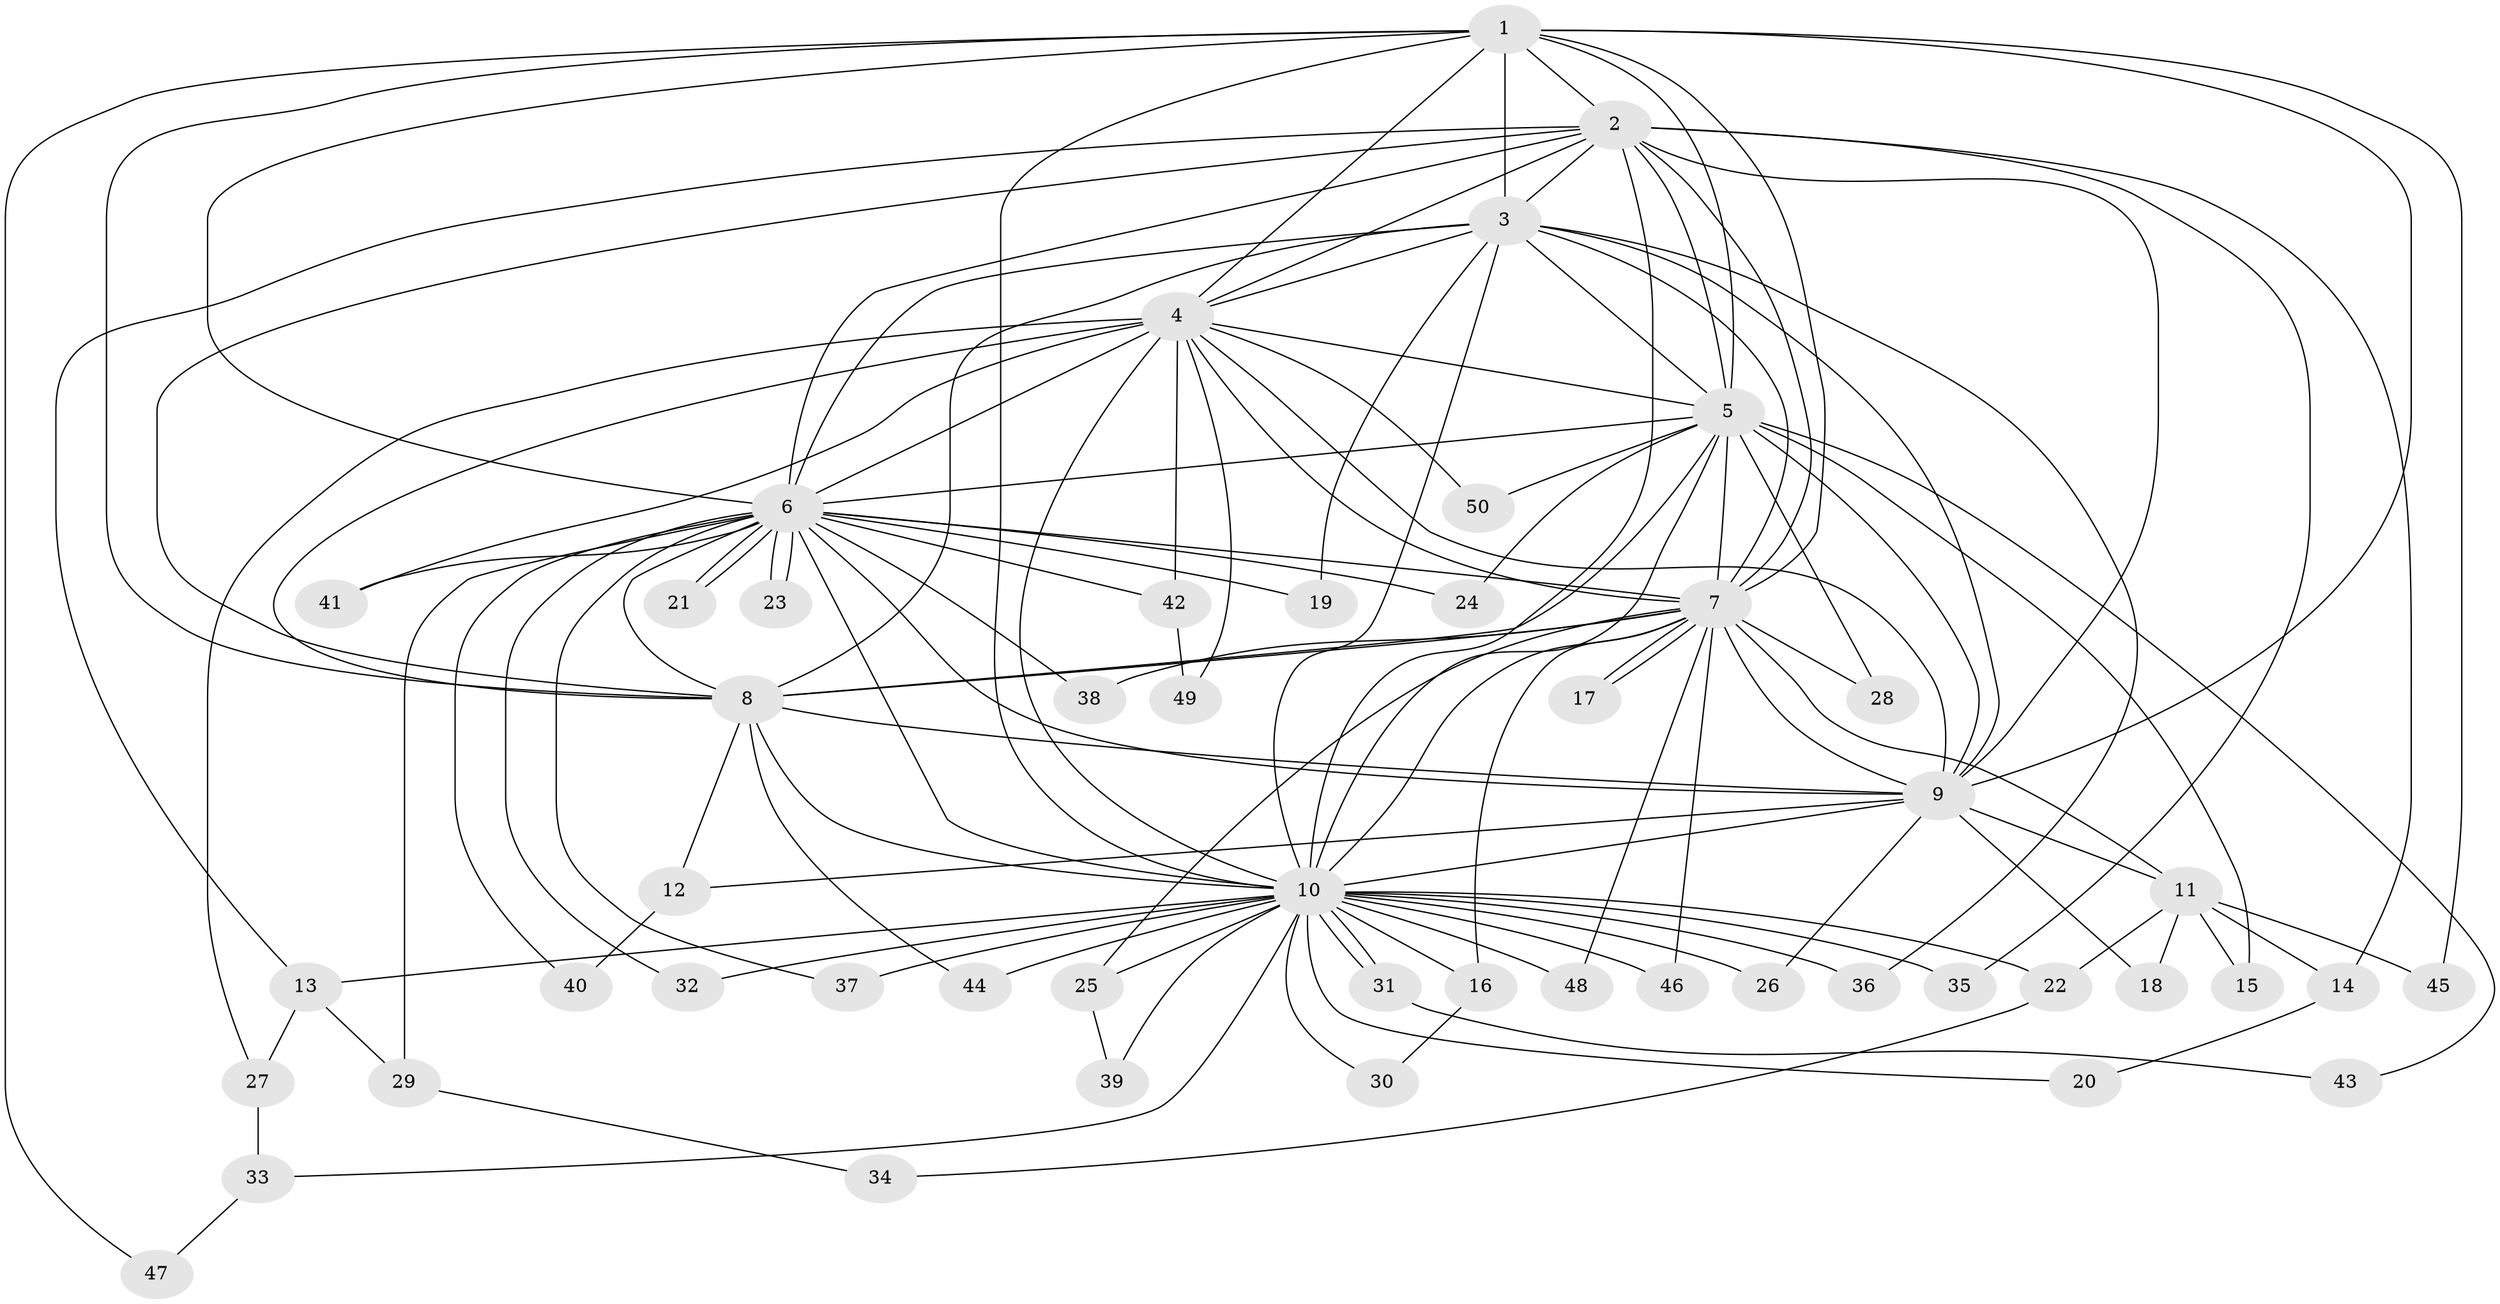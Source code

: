 // coarse degree distribution, {7: 0.04, 10: 0.04, 1: 0.44, 2: 0.4, 5: 0.04, 21: 0.04}
// Generated by graph-tools (version 1.1) at 2025/50/03/04/25 21:50:01]
// undirected, 50 vertices, 125 edges
graph export_dot {
graph [start="1"]
  node [color=gray90,style=filled];
  1;
  2;
  3;
  4;
  5;
  6;
  7;
  8;
  9;
  10;
  11;
  12;
  13;
  14;
  15;
  16;
  17;
  18;
  19;
  20;
  21;
  22;
  23;
  24;
  25;
  26;
  27;
  28;
  29;
  30;
  31;
  32;
  33;
  34;
  35;
  36;
  37;
  38;
  39;
  40;
  41;
  42;
  43;
  44;
  45;
  46;
  47;
  48;
  49;
  50;
  1 -- 2;
  1 -- 3;
  1 -- 4;
  1 -- 5;
  1 -- 6;
  1 -- 7;
  1 -- 8;
  1 -- 9;
  1 -- 10;
  1 -- 45;
  1 -- 47;
  2 -- 3;
  2 -- 4;
  2 -- 5;
  2 -- 6;
  2 -- 7;
  2 -- 8;
  2 -- 9;
  2 -- 10;
  2 -- 13;
  2 -- 14;
  2 -- 35;
  3 -- 4;
  3 -- 5;
  3 -- 6;
  3 -- 7;
  3 -- 8;
  3 -- 9;
  3 -- 10;
  3 -- 19;
  3 -- 36;
  4 -- 5;
  4 -- 6;
  4 -- 7;
  4 -- 8;
  4 -- 9;
  4 -- 10;
  4 -- 27;
  4 -- 41;
  4 -- 42;
  4 -- 49;
  4 -- 50;
  5 -- 6;
  5 -- 7;
  5 -- 8;
  5 -- 9;
  5 -- 10;
  5 -- 15;
  5 -- 24;
  5 -- 28;
  5 -- 43;
  5 -- 50;
  6 -- 7;
  6 -- 8;
  6 -- 9;
  6 -- 10;
  6 -- 19;
  6 -- 21;
  6 -- 21;
  6 -- 23;
  6 -- 23;
  6 -- 24;
  6 -- 29;
  6 -- 32;
  6 -- 37;
  6 -- 38;
  6 -- 40;
  6 -- 41;
  6 -- 42;
  7 -- 8;
  7 -- 9;
  7 -- 10;
  7 -- 11;
  7 -- 16;
  7 -- 17;
  7 -- 17;
  7 -- 25;
  7 -- 28;
  7 -- 38;
  7 -- 46;
  7 -- 48;
  8 -- 9;
  8 -- 10;
  8 -- 12;
  8 -- 44;
  9 -- 10;
  9 -- 11;
  9 -- 12;
  9 -- 18;
  9 -- 26;
  10 -- 13;
  10 -- 16;
  10 -- 20;
  10 -- 22;
  10 -- 25;
  10 -- 26;
  10 -- 30;
  10 -- 31;
  10 -- 31;
  10 -- 32;
  10 -- 33;
  10 -- 35;
  10 -- 36;
  10 -- 37;
  10 -- 39;
  10 -- 44;
  10 -- 46;
  10 -- 48;
  11 -- 14;
  11 -- 15;
  11 -- 18;
  11 -- 22;
  11 -- 45;
  12 -- 40;
  13 -- 27;
  13 -- 29;
  14 -- 20;
  16 -- 30;
  22 -- 34;
  25 -- 39;
  27 -- 33;
  29 -- 34;
  31 -- 43;
  33 -- 47;
  42 -- 49;
}
